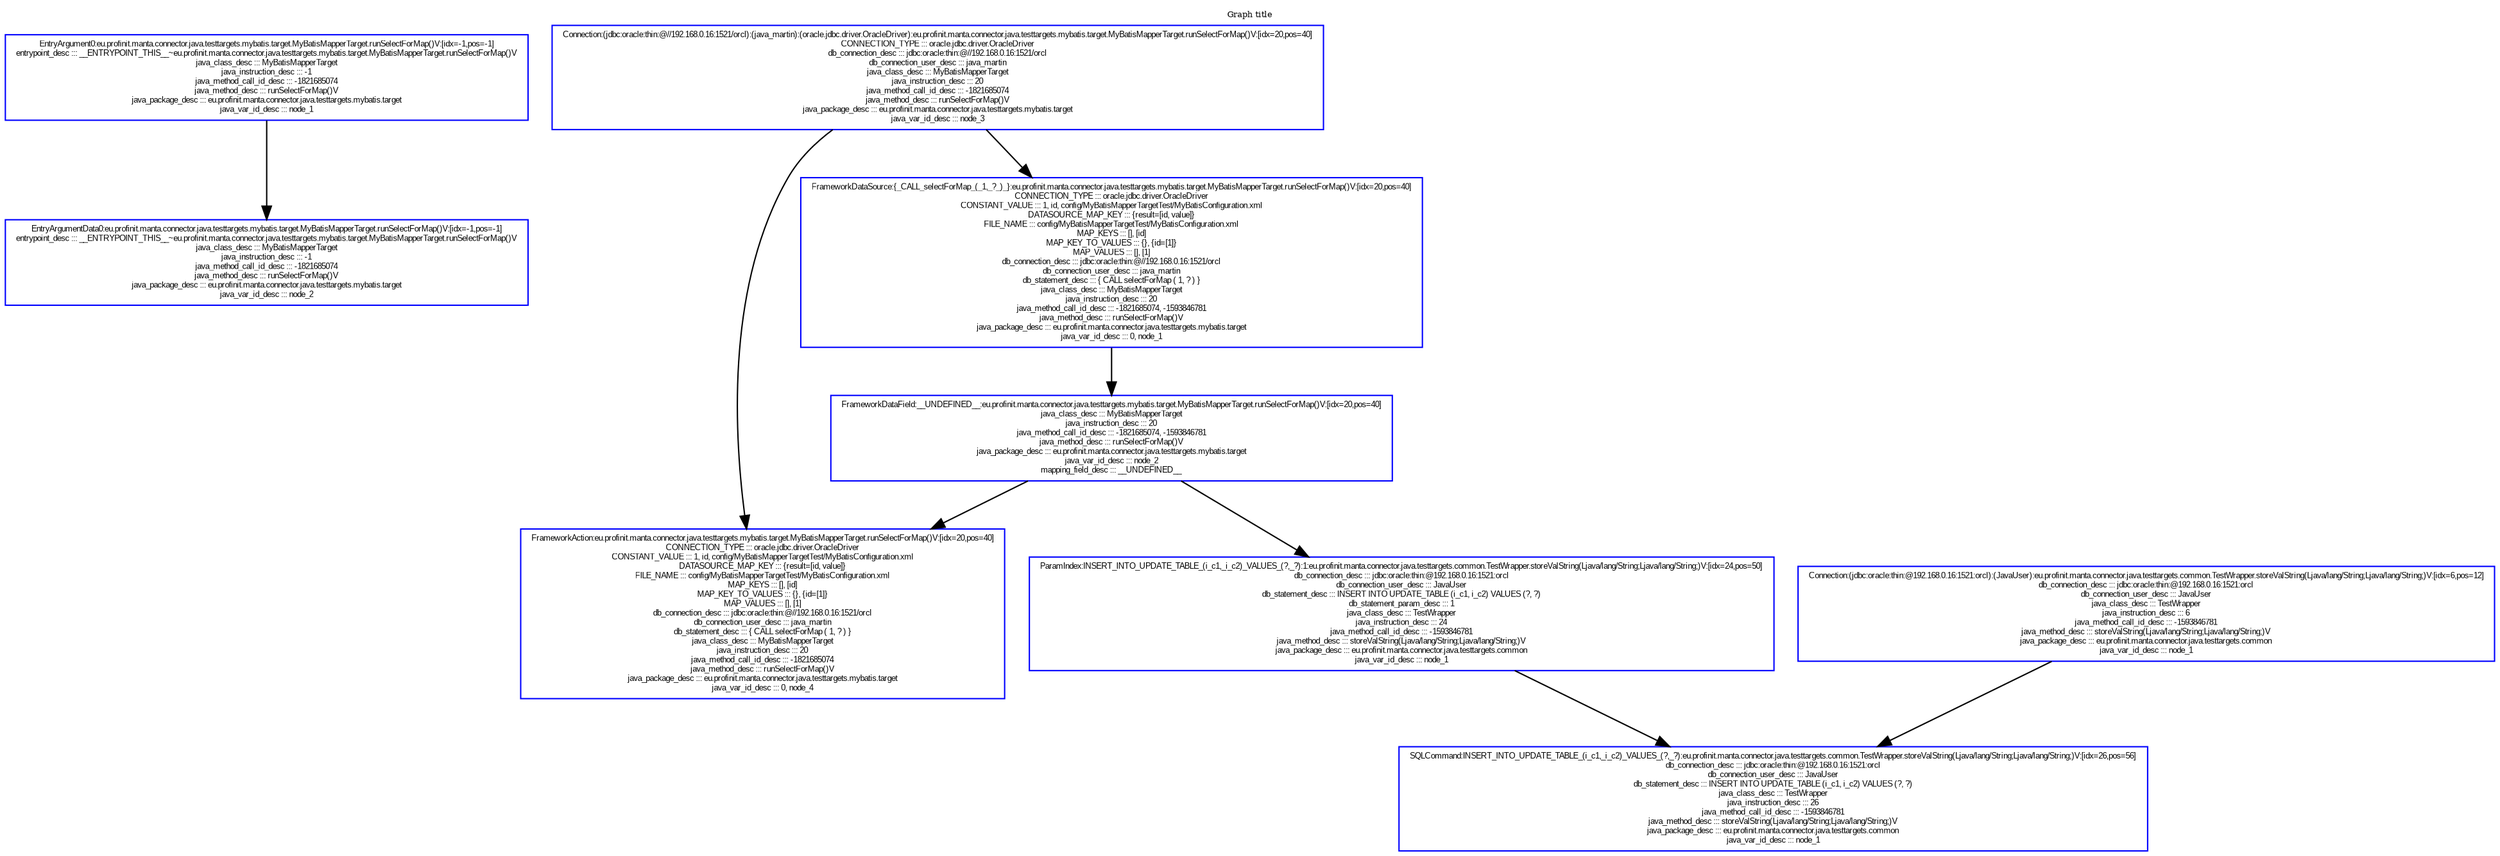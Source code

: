 digraph "DirectedGraph" {
graph [concentrate = true,label = "Graph title", labelloc=t];center=true;fontsize=6;node [ color=blue,shape="box"fontsize=6,fontcolor=black,fontname=Arial];edge [ color=black,fontsize=6,fontcolor=black,fontname=Arial]; 
   "EntryArgument0:eu.profinit.manta.connector.java.testtargets.mybatis.target.MyBatisMapperTarget.runSelectForMap()V:[idx=-1,pos=-1]
entrypoint_desc ::: __ENTRYPOINT_THIS__~eu.profinit.manta.connector.java.testtargets.mybatis.target.MyBatisMapperTarget.runSelectForMap()V
java_class_desc ::: MyBatisMapperTarget
java_instruction_desc ::: -1
java_method_call_id_desc ::: -1821685074
java_method_desc ::: runSelectForMap()V
java_package_desc ::: eu.profinit.manta.connector.java.testtargets.mybatis.target
java_var_id_desc ::: node_1" [ ]
   "FrameworkAction:eu.profinit.manta.connector.java.testtargets.mybatis.target.MyBatisMapperTarget.runSelectForMap()V:[idx=20,pos=40]
CONNECTION_TYPE ::: oracle.jdbc.driver.OracleDriver
CONSTANT_VALUE ::: 1, id, config/MyBatisMapperTargetTest/MyBatisConfiguration.xml
DATASOURCE_MAP_KEY ::: {result=[id, value]}
FILE_NAME ::: config/MyBatisMapperTargetTest/MyBatisConfiguration.xml
MAP_KEYS ::: [], [id]
MAP_KEY_TO_VALUES ::: {}, {id=[1]}
MAP_VALUES ::: [], [1]
db_connection_desc ::: jdbc:oracle:thin:@//192.168.0.16:1521/orcl
db_connection_user_desc ::: java_martin
db_statement_desc ::: { CALL selectForMap ( 1, ? ) }
java_class_desc ::: MyBatisMapperTarget
java_instruction_desc ::: 20
java_method_call_id_desc ::: -1821685074
java_method_desc ::: runSelectForMap()V
java_package_desc ::: eu.profinit.manta.connector.java.testtargets.mybatis.target
java_var_id_desc ::: 0, node_4" [ ]
   "EntryArgumentData0:eu.profinit.manta.connector.java.testtargets.mybatis.target.MyBatisMapperTarget.runSelectForMap()V:[idx=-1,pos=-1]
entrypoint_desc ::: __ENTRYPOINT_THIS__~eu.profinit.manta.connector.java.testtargets.mybatis.target.MyBatisMapperTarget.runSelectForMap()V
java_class_desc ::: MyBatisMapperTarget
java_instruction_desc ::: -1
java_method_call_id_desc ::: -1821685074
java_method_desc ::: runSelectForMap()V
java_package_desc ::: eu.profinit.manta.connector.java.testtargets.mybatis.target
java_var_id_desc ::: node_2" [ ]
   "FrameworkDataSource:{_CALL_selectForMap_(_1,_?_)_}:eu.profinit.manta.connector.java.testtargets.mybatis.target.MyBatisMapperTarget.runSelectForMap()V:[idx=20,pos=40]
CONNECTION_TYPE ::: oracle.jdbc.driver.OracleDriver
CONSTANT_VALUE ::: 1, id, config/MyBatisMapperTargetTest/MyBatisConfiguration.xml
DATASOURCE_MAP_KEY ::: {result=[id, value]}
FILE_NAME ::: config/MyBatisMapperTargetTest/MyBatisConfiguration.xml
MAP_KEYS ::: [], [id]
MAP_KEY_TO_VALUES ::: {}, {id=[1]}
MAP_VALUES ::: [], [1]
db_connection_desc ::: jdbc:oracle:thin:@//192.168.0.16:1521/orcl
db_connection_user_desc ::: java_martin
db_statement_desc ::: { CALL selectForMap ( 1, ? ) }
java_class_desc ::: MyBatisMapperTarget
java_instruction_desc ::: 20
java_method_call_id_desc ::: -1821685074, -1593846781
java_method_desc ::: runSelectForMap()V
java_package_desc ::: eu.profinit.manta.connector.java.testtargets.mybatis.target
java_var_id_desc ::: 0, node_1" [ ]
   "Connection:(jdbc:oracle:thin:@192.168.0.16:1521:orcl):(JavaUser):eu.profinit.manta.connector.java.testtargets.common.TestWrapper.storeValString(Ljava/lang/String;Ljava/lang/String;)V:[idx=6,pos=12]
db_connection_desc ::: jdbc:oracle:thin:@192.168.0.16:1521:orcl
db_connection_user_desc ::: JavaUser
java_class_desc ::: TestWrapper
java_instruction_desc ::: 6
java_method_call_id_desc ::: -1593846781
java_method_desc ::: storeValString(Ljava/lang/String;Ljava/lang/String;)V
java_package_desc ::: eu.profinit.manta.connector.java.testtargets.common
java_var_id_desc ::: node_1" [ ]
   "Connection:(jdbc:oracle:thin:@//192.168.0.16:1521/orcl):(java_martin):(oracle.jdbc.driver.OracleDriver):eu.profinit.manta.connector.java.testtargets.mybatis.target.MyBatisMapperTarget.runSelectForMap()V:[idx=20,pos=40]
CONNECTION_TYPE ::: oracle.jdbc.driver.OracleDriver
db_connection_desc ::: jdbc:oracle:thin:@//192.168.0.16:1521/orcl
db_connection_user_desc ::: java_martin
java_class_desc ::: MyBatisMapperTarget
java_instruction_desc ::: 20
java_method_call_id_desc ::: -1821685074
java_method_desc ::: runSelectForMap()V
java_package_desc ::: eu.profinit.manta.connector.java.testtargets.mybatis.target
java_var_id_desc ::: node_3" [ ]
   "SQLCommand:INSERT_INTO_UPDATE_TABLE_(i_c1,_i_c2)_VALUES_(?,_?):eu.profinit.manta.connector.java.testtargets.common.TestWrapper.storeValString(Ljava/lang/String;Ljava/lang/String;)V:[idx=26,pos=56]
db_connection_desc ::: jdbc:oracle:thin:@192.168.0.16:1521:orcl
db_connection_user_desc ::: JavaUser
db_statement_desc ::: INSERT INTO UPDATE_TABLE (i_c1, i_c2) VALUES (?, ?)
java_class_desc ::: TestWrapper
java_instruction_desc ::: 26
java_method_call_id_desc ::: -1593846781
java_method_desc ::: storeValString(Ljava/lang/String;Ljava/lang/String;)V
java_package_desc ::: eu.profinit.manta.connector.java.testtargets.common
java_var_id_desc ::: node_1" [ ]
   "FrameworkDataField:__UNDEFINED__:eu.profinit.manta.connector.java.testtargets.mybatis.target.MyBatisMapperTarget.runSelectForMap()V:[idx=20,pos=40]
java_class_desc ::: MyBatisMapperTarget
java_instruction_desc ::: 20
java_method_call_id_desc ::: -1821685074, -1593846781
java_method_desc ::: runSelectForMap()V
java_package_desc ::: eu.profinit.manta.connector.java.testtargets.mybatis.target
java_var_id_desc ::: node_2
mapping_field_desc ::: __UNDEFINED__" [ ]
   "ParamIndex:INSERT_INTO_UPDATE_TABLE_(i_c1,_i_c2)_VALUES_(?,_?):1:eu.profinit.manta.connector.java.testtargets.common.TestWrapper.storeValString(Ljava/lang/String;Ljava/lang/String;)V:[idx=24,pos=50]
db_connection_desc ::: jdbc:oracle:thin:@192.168.0.16:1521:orcl
db_connection_user_desc ::: JavaUser
db_statement_desc ::: INSERT INTO UPDATE_TABLE (i_c1, i_c2) VALUES (?, ?)
db_statement_param_desc ::: 1
java_class_desc ::: TestWrapper
java_instruction_desc ::: 24
java_method_call_id_desc ::: -1593846781
java_method_desc ::: storeValString(Ljava/lang/String;Ljava/lang/String;)V
java_package_desc ::: eu.profinit.manta.connector.java.testtargets.common
java_var_id_desc ::: node_1" [ ]
 "EntryArgument0:eu.profinit.manta.connector.java.testtargets.mybatis.target.MyBatisMapperTarget.runSelectForMap()V:[idx=-1,pos=-1]
entrypoint_desc ::: __ENTRYPOINT_THIS__~eu.profinit.manta.connector.java.testtargets.mybatis.target.MyBatisMapperTarget.runSelectForMap()V
java_class_desc ::: MyBatisMapperTarget
java_instruction_desc ::: -1
java_method_call_id_desc ::: -1821685074
java_method_desc ::: runSelectForMap()V
java_package_desc ::: eu.profinit.manta.connector.java.testtargets.mybatis.target
java_var_id_desc ::: node_1" -> "EntryArgumentData0:eu.profinit.manta.connector.java.testtargets.mybatis.target.MyBatisMapperTarget.runSelectForMap()V:[idx=-1,pos=-1]
entrypoint_desc ::: __ENTRYPOINT_THIS__~eu.profinit.manta.connector.java.testtargets.mybatis.target.MyBatisMapperTarget.runSelectForMap()V
java_class_desc ::: MyBatisMapperTarget
java_instruction_desc ::: -1
java_method_call_id_desc ::: -1821685074
java_method_desc ::: runSelectForMap()V
java_package_desc ::: eu.profinit.manta.connector.java.testtargets.mybatis.target
java_var_id_desc ::: node_2"[style=solid] 
 "FrameworkDataSource:{_CALL_selectForMap_(_1,_?_)_}:eu.profinit.manta.connector.java.testtargets.mybatis.target.MyBatisMapperTarget.runSelectForMap()V:[idx=20,pos=40]
CONNECTION_TYPE ::: oracle.jdbc.driver.OracleDriver
CONSTANT_VALUE ::: 1, id, config/MyBatisMapperTargetTest/MyBatisConfiguration.xml
DATASOURCE_MAP_KEY ::: {result=[id, value]}
FILE_NAME ::: config/MyBatisMapperTargetTest/MyBatisConfiguration.xml
MAP_KEYS ::: [], [id]
MAP_KEY_TO_VALUES ::: {}, {id=[1]}
MAP_VALUES ::: [], [1]
db_connection_desc ::: jdbc:oracle:thin:@//192.168.0.16:1521/orcl
db_connection_user_desc ::: java_martin
db_statement_desc ::: { CALL selectForMap ( 1, ? ) }
java_class_desc ::: MyBatisMapperTarget
java_instruction_desc ::: 20
java_method_call_id_desc ::: -1821685074, -1593846781
java_method_desc ::: runSelectForMap()V
java_package_desc ::: eu.profinit.manta.connector.java.testtargets.mybatis.target
java_var_id_desc ::: 0, node_1" -> "FrameworkDataField:__UNDEFINED__:eu.profinit.manta.connector.java.testtargets.mybatis.target.MyBatisMapperTarget.runSelectForMap()V:[idx=20,pos=40]
java_class_desc ::: MyBatisMapperTarget
java_instruction_desc ::: 20
java_method_call_id_desc ::: -1821685074, -1593846781
java_method_desc ::: runSelectForMap()V
java_package_desc ::: eu.profinit.manta.connector.java.testtargets.mybatis.target
java_var_id_desc ::: node_2
mapping_field_desc ::: __UNDEFINED__"[style=solid] 
 "Connection:(jdbc:oracle:thin:@192.168.0.16:1521:orcl):(JavaUser):eu.profinit.manta.connector.java.testtargets.common.TestWrapper.storeValString(Ljava/lang/String;Ljava/lang/String;)V:[idx=6,pos=12]
db_connection_desc ::: jdbc:oracle:thin:@192.168.0.16:1521:orcl
db_connection_user_desc ::: JavaUser
java_class_desc ::: TestWrapper
java_instruction_desc ::: 6
java_method_call_id_desc ::: -1593846781
java_method_desc ::: storeValString(Ljava/lang/String;Ljava/lang/String;)V
java_package_desc ::: eu.profinit.manta.connector.java.testtargets.common
java_var_id_desc ::: node_1" -> "SQLCommand:INSERT_INTO_UPDATE_TABLE_(i_c1,_i_c2)_VALUES_(?,_?):eu.profinit.manta.connector.java.testtargets.common.TestWrapper.storeValString(Ljava/lang/String;Ljava/lang/String;)V:[idx=26,pos=56]
db_connection_desc ::: jdbc:oracle:thin:@192.168.0.16:1521:orcl
db_connection_user_desc ::: JavaUser
db_statement_desc ::: INSERT INTO UPDATE_TABLE (i_c1, i_c2) VALUES (?, ?)
java_class_desc ::: TestWrapper
java_instruction_desc ::: 26
java_method_call_id_desc ::: -1593846781
java_method_desc ::: storeValString(Ljava/lang/String;Ljava/lang/String;)V
java_package_desc ::: eu.profinit.manta.connector.java.testtargets.common
java_var_id_desc ::: node_1"[style=solid] 
 "Connection:(jdbc:oracle:thin:@//192.168.0.16:1521/orcl):(java_martin):(oracle.jdbc.driver.OracleDriver):eu.profinit.manta.connector.java.testtargets.mybatis.target.MyBatisMapperTarget.runSelectForMap()V:[idx=20,pos=40]
CONNECTION_TYPE ::: oracle.jdbc.driver.OracleDriver
db_connection_desc ::: jdbc:oracle:thin:@//192.168.0.16:1521/orcl
db_connection_user_desc ::: java_martin
java_class_desc ::: MyBatisMapperTarget
java_instruction_desc ::: 20
java_method_call_id_desc ::: -1821685074
java_method_desc ::: runSelectForMap()V
java_package_desc ::: eu.profinit.manta.connector.java.testtargets.mybatis.target
java_var_id_desc ::: node_3" -> "FrameworkAction:eu.profinit.manta.connector.java.testtargets.mybatis.target.MyBatisMapperTarget.runSelectForMap()V:[idx=20,pos=40]
CONNECTION_TYPE ::: oracle.jdbc.driver.OracleDriver
CONSTANT_VALUE ::: 1, id, config/MyBatisMapperTargetTest/MyBatisConfiguration.xml
DATASOURCE_MAP_KEY ::: {result=[id, value]}
FILE_NAME ::: config/MyBatisMapperTargetTest/MyBatisConfiguration.xml
MAP_KEYS ::: [], [id]
MAP_KEY_TO_VALUES ::: {}, {id=[1]}
MAP_VALUES ::: [], [1]
db_connection_desc ::: jdbc:oracle:thin:@//192.168.0.16:1521/orcl
db_connection_user_desc ::: java_martin
db_statement_desc ::: { CALL selectForMap ( 1, ? ) }
java_class_desc ::: MyBatisMapperTarget
java_instruction_desc ::: 20
java_method_call_id_desc ::: -1821685074
java_method_desc ::: runSelectForMap()V
java_package_desc ::: eu.profinit.manta.connector.java.testtargets.mybatis.target
java_var_id_desc ::: 0, node_4"[style=solid] 
 "Connection:(jdbc:oracle:thin:@//192.168.0.16:1521/orcl):(java_martin):(oracle.jdbc.driver.OracleDriver):eu.profinit.manta.connector.java.testtargets.mybatis.target.MyBatisMapperTarget.runSelectForMap()V:[idx=20,pos=40]
CONNECTION_TYPE ::: oracle.jdbc.driver.OracleDriver
db_connection_desc ::: jdbc:oracle:thin:@//192.168.0.16:1521/orcl
db_connection_user_desc ::: java_martin
java_class_desc ::: MyBatisMapperTarget
java_instruction_desc ::: 20
java_method_call_id_desc ::: -1821685074
java_method_desc ::: runSelectForMap()V
java_package_desc ::: eu.profinit.manta.connector.java.testtargets.mybatis.target
java_var_id_desc ::: node_3" -> "FrameworkDataSource:{_CALL_selectForMap_(_1,_?_)_}:eu.profinit.manta.connector.java.testtargets.mybatis.target.MyBatisMapperTarget.runSelectForMap()V:[idx=20,pos=40]
CONNECTION_TYPE ::: oracle.jdbc.driver.OracleDriver
CONSTANT_VALUE ::: 1, id, config/MyBatisMapperTargetTest/MyBatisConfiguration.xml
DATASOURCE_MAP_KEY ::: {result=[id, value]}
FILE_NAME ::: config/MyBatisMapperTargetTest/MyBatisConfiguration.xml
MAP_KEYS ::: [], [id]
MAP_KEY_TO_VALUES ::: {}, {id=[1]}
MAP_VALUES ::: [], [1]
db_connection_desc ::: jdbc:oracle:thin:@//192.168.0.16:1521/orcl
db_connection_user_desc ::: java_martin
db_statement_desc ::: { CALL selectForMap ( 1, ? ) }
java_class_desc ::: MyBatisMapperTarget
java_instruction_desc ::: 20
java_method_call_id_desc ::: -1821685074, -1593846781
java_method_desc ::: runSelectForMap()V
java_package_desc ::: eu.profinit.manta.connector.java.testtargets.mybatis.target
java_var_id_desc ::: 0, node_1"[style=solid] 
 "FrameworkDataField:__UNDEFINED__:eu.profinit.manta.connector.java.testtargets.mybatis.target.MyBatisMapperTarget.runSelectForMap()V:[idx=20,pos=40]
java_class_desc ::: MyBatisMapperTarget
java_instruction_desc ::: 20
java_method_call_id_desc ::: -1821685074, -1593846781
java_method_desc ::: runSelectForMap()V
java_package_desc ::: eu.profinit.manta.connector.java.testtargets.mybatis.target
java_var_id_desc ::: node_2
mapping_field_desc ::: __UNDEFINED__" -> "FrameworkAction:eu.profinit.manta.connector.java.testtargets.mybatis.target.MyBatisMapperTarget.runSelectForMap()V:[idx=20,pos=40]
CONNECTION_TYPE ::: oracle.jdbc.driver.OracleDriver
CONSTANT_VALUE ::: 1, id, config/MyBatisMapperTargetTest/MyBatisConfiguration.xml
DATASOURCE_MAP_KEY ::: {result=[id, value]}
FILE_NAME ::: config/MyBatisMapperTargetTest/MyBatisConfiguration.xml
MAP_KEYS ::: [], [id]
MAP_KEY_TO_VALUES ::: {}, {id=[1]}
MAP_VALUES ::: [], [1]
db_connection_desc ::: jdbc:oracle:thin:@//192.168.0.16:1521/orcl
db_connection_user_desc ::: java_martin
db_statement_desc ::: { CALL selectForMap ( 1, ? ) }
java_class_desc ::: MyBatisMapperTarget
java_instruction_desc ::: 20
java_method_call_id_desc ::: -1821685074
java_method_desc ::: runSelectForMap()V
java_package_desc ::: eu.profinit.manta.connector.java.testtargets.mybatis.target
java_var_id_desc ::: 0, node_4"[style=solid] 
 "FrameworkDataField:__UNDEFINED__:eu.profinit.manta.connector.java.testtargets.mybatis.target.MyBatisMapperTarget.runSelectForMap()V:[idx=20,pos=40]
java_class_desc ::: MyBatisMapperTarget
java_instruction_desc ::: 20
java_method_call_id_desc ::: -1821685074, -1593846781
java_method_desc ::: runSelectForMap()V
java_package_desc ::: eu.profinit.manta.connector.java.testtargets.mybatis.target
java_var_id_desc ::: node_2
mapping_field_desc ::: __UNDEFINED__" -> "ParamIndex:INSERT_INTO_UPDATE_TABLE_(i_c1,_i_c2)_VALUES_(?,_?):1:eu.profinit.manta.connector.java.testtargets.common.TestWrapper.storeValString(Ljava/lang/String;Ljava/lang/String;)V:[idx=24,pos=50]
db_connection_desc ::: jdbc:oracle:thin:@192.168.0.16:1521:orcl
db_connection_user_desc ::: JavaUser
db_statement_desc ::: INSERT INTO UPDATE_TABLE (i_c1, i_c2) VALUES (?, ?)
db_statement_param_desc ::: 1
java_class_desc ::: TestWrapper
java_instruction_desc ::: 24
java_method_call_id_desc ::: -1593846781
java_method_desc ::: storeValString(Ljava/lang/String;Ljava/lang/String;)V
java_package_desc ::: eu.profinit.manta.connector.java.testtargets.common
java_var_id_desc ::: node_1"[style=solid] 
 "ParamIndex:INSERT_INTO_UPDATE_TABLE_(i_c1,_i_c2)_VALUES_(?,_?):1:eu.profinit.manta.connector.java.testtargets.common.TestWrapper.storeValString(Ljava/lang/String;Ljava/lang/String;)V:[idx=24,pos=50]
db_connection_desc ::: jdbc:oracle:thin:@192.168.0.16:1521:orcl
db_connection_user_desc ::: JavaUser
db_statement_desc ::: INSERT INTO UPDATE_TABLE (i_c1, i_c2) VALUES (?, ?)
db_statement_param_desc ::: 1
java_class_desc ::: TestWrapper
java_instruction_desc ::: 24
java_method_call_id_desc ::: -1593846781
java_method_desc ::: storeValString(Ljava/lang/String;Ljava/lang/String;)V
java_package_desc ::: eu.profinit.manta.connector.java.testtargets.common
java_var_id_desc ::: node_1" -> "SQLCommand:INSERT_INTO_UPDATE_TABLE_(i_c1,_i_c2)_VALUES_(?,_?):eu.profinit.manta.connector.java.testtargets.common.TestWrapper.storeValString(Ljava/lang/String;Ljava/lang/String;)V:[idx=26,pos=56]
db_connection_desc ::: jdbc:oracle:thin:@192.168.0.16:1521:orcl
db_connection_user_desc ::: JavaUser
db_statement_desc ::: INSERT INTO UPDATE_TABLE (i_c1, i_c2) VALUES (?, ?)
java_class_desc ::: TestWrapper
java_instruction_desc ::: 26
java_method_call_id_desc ::: -1593846781
java_method_desc ::: storeValString(Ljava/lang/String;Ljava/lang/String;)V
java_package_desc ::: eu.profinit.manta.connector.java.testtargets.common
java_var_id_desc ::: node_1"[style=solid] 

}